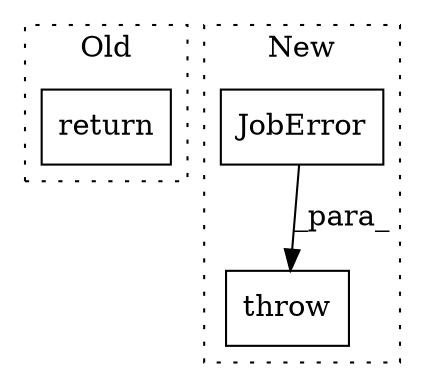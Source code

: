 digraph G {
subgraph cluster0 {
1 [label="return" a="41" s="5954" l="7" shape="box"];
label = "Old";
style="dotted";
}
subgraph cluster1 {
2 [label="JobError" a="32" s="5575,5646" l="9,1" shape="box"];
3 [label="throw" a="53" s="5569" l="6" shape="box"];
label = "New";
style="dotted";
}
2 -> 3 [label="_para_"];
}